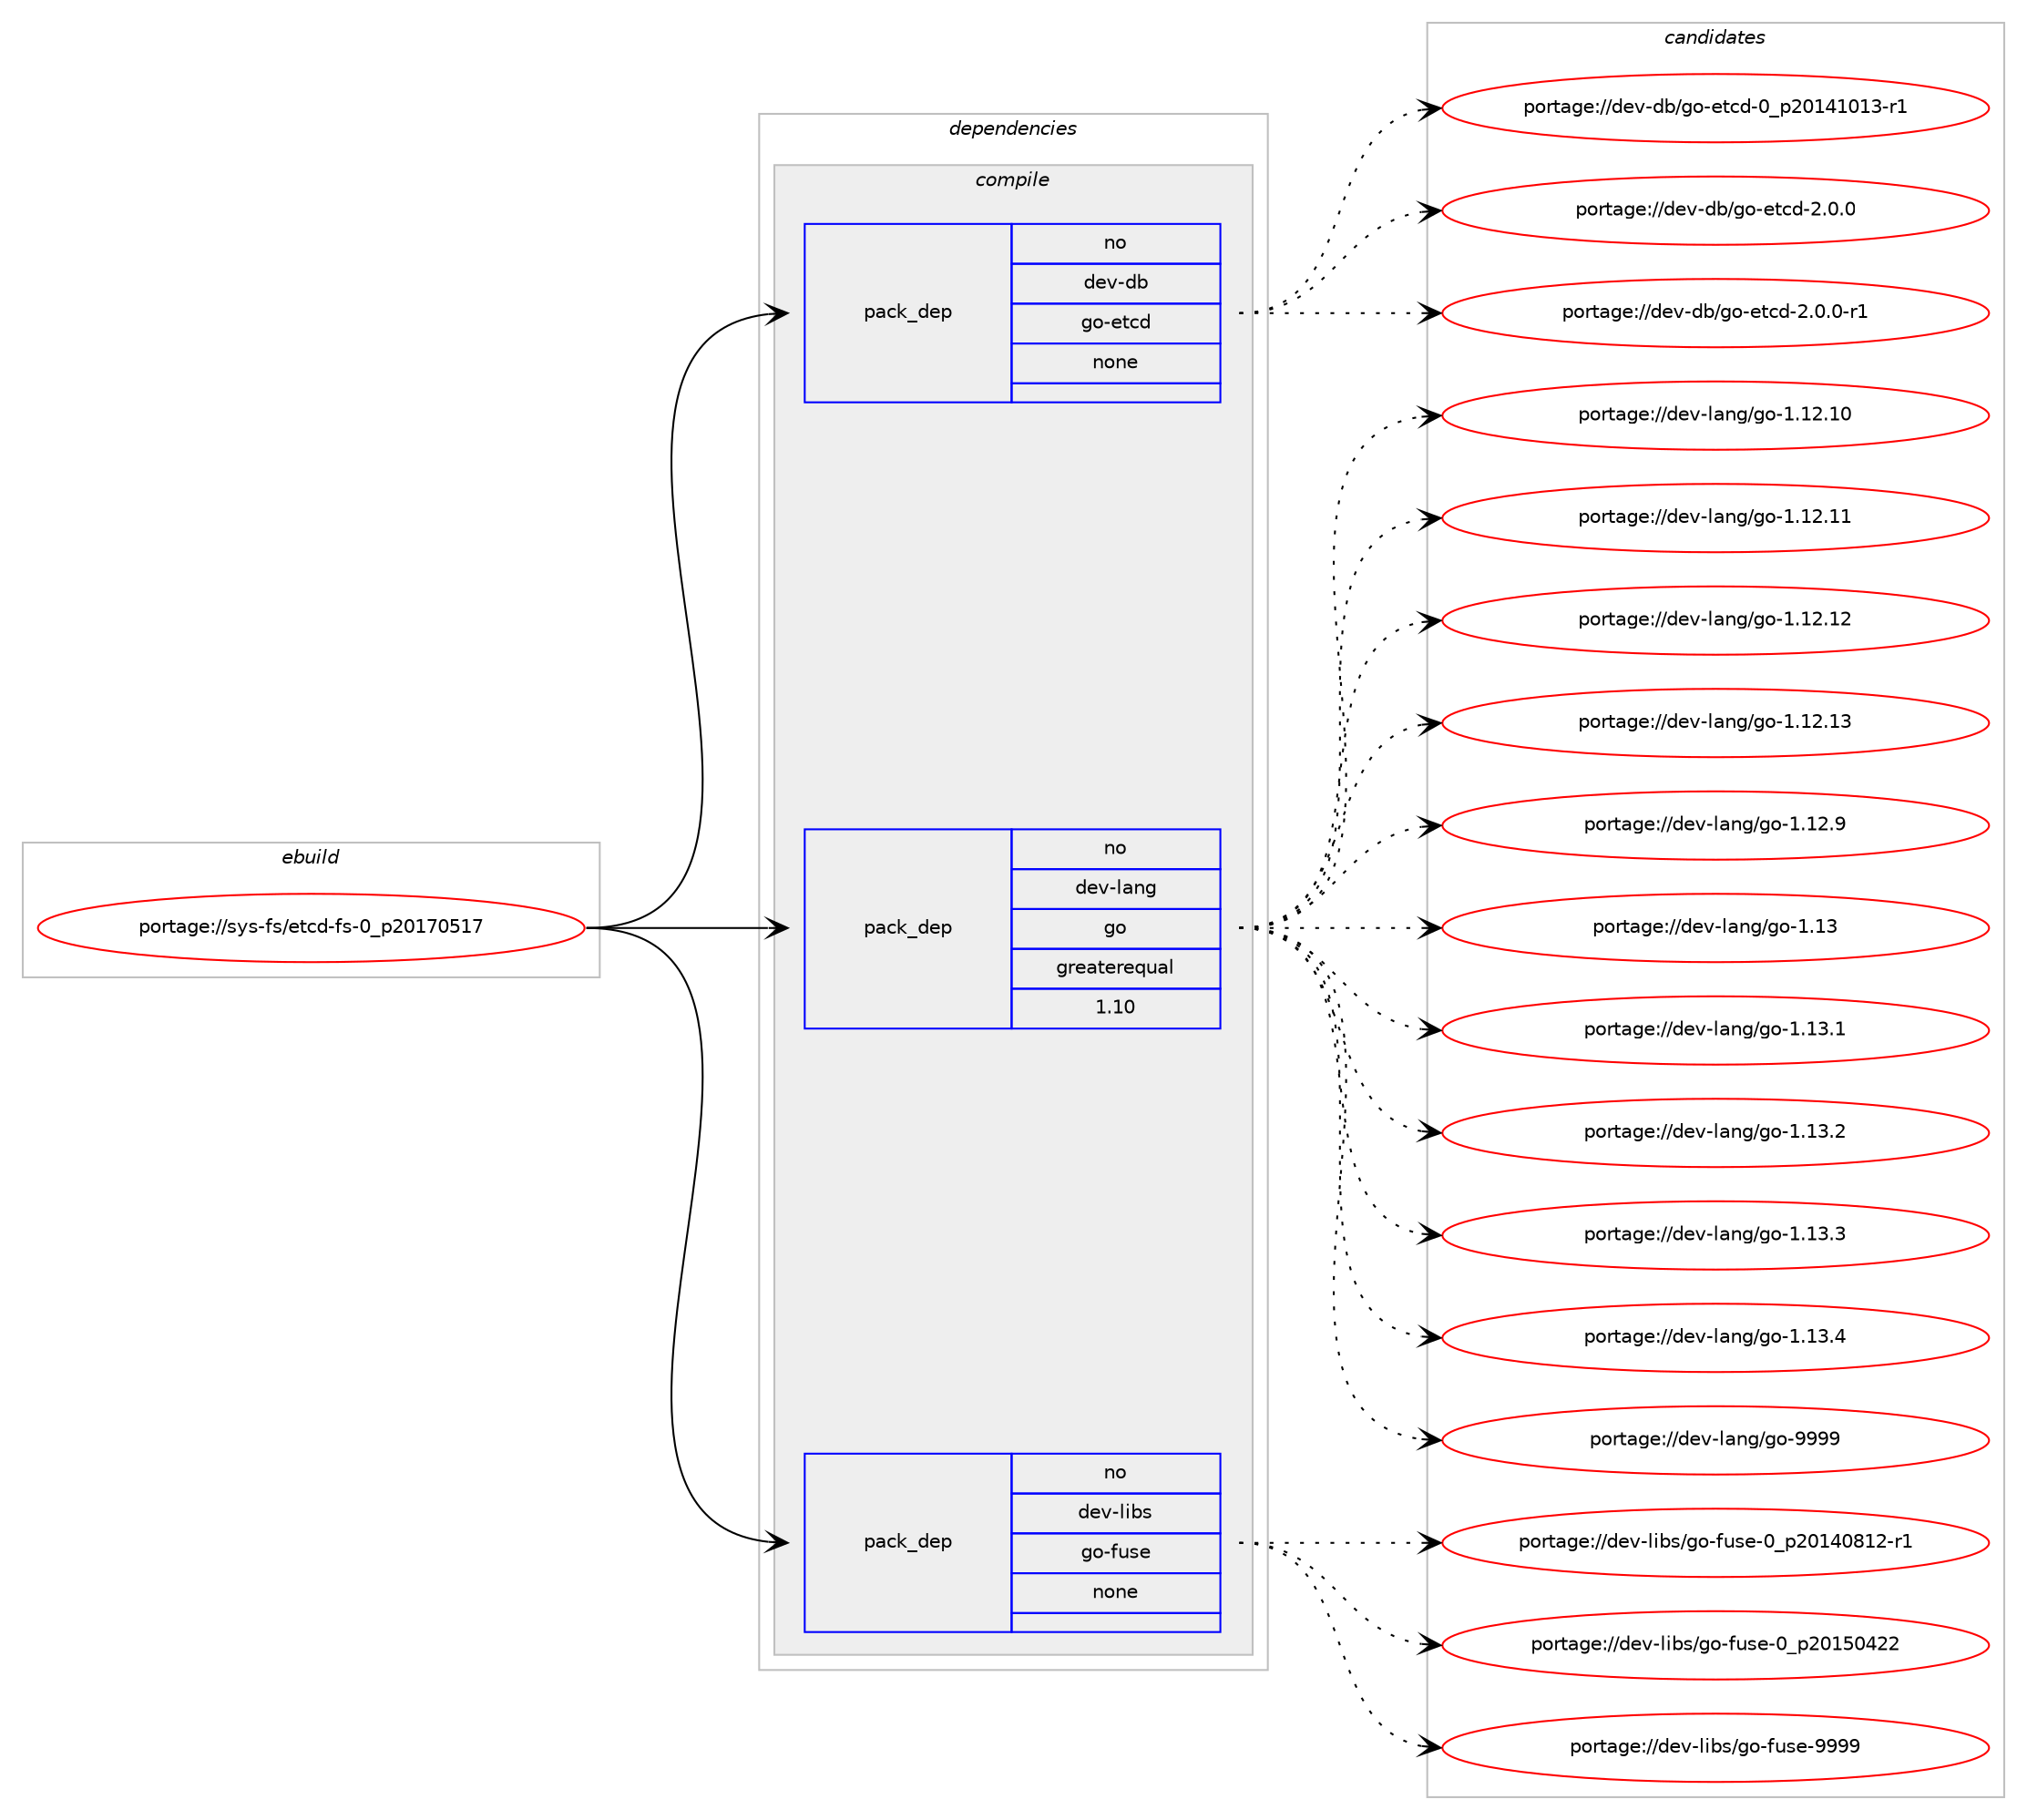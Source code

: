 digraph prolog {

# *************
# Graph options
# *************

newrank=true;
concentrate=true;
compound=true;
graph [rankdir=LR,fontname=Helvetica,fontsize=10,ranksep=1.5];#, ranksep=2.5, nodesep=0.2];
edge  [arrowhead=vee];
node  [fontname=Helvetica,fontsize=10];

# **********
# The ebuild
# **********

subgraph cluster_leftcol {
color=gray;
rank=same;
label=<<i>ebuild</i>>;
id [label="portage://sys-fs/etcd-fs-0_p20170517", color=red, width=4, href="../sys-fs/etcd-fs-0_p20170517.svg"];
}

# ****************
# The dependencies
# ****************

subgraph cluster_midcol {
color=gray;
label=<<i>dependencies</i>>;
subgraph cluster_compile {
fillcolor="#eeeeee";
style=filled;
label=<<i>compile</i>>;
subgraph pack315254 {
dependency425353 [label=<<TABLE BORDER="0" CELLBORDER="1" CELLSPACING="0" CELLPADDING="4" WIDTH="220"><TR><TD ROWSPAN="6" CELLPADDING="30">pack_dep</TD></TR><TR><TD WIDTH="110">no</TD></TR><TR><TD>dev-db</TD></TR><TR><TD>go-etcd</TD></TR><TR><TD>none</TD></TR><TR><TD></TD></TR></TABLE>>, shape=none, color=blue];
}
id:e -> dependency425353:w [weight=20,style="solid",arrowhead="vee"];
subgraph pack315255 {
dependency425354 [label=<<TABLE BORDER="0" CELLBORDER="1" CELLSPACING="0" CELLPADDING="4" WIDTH="220"><TR><TD ROWSPAN="6" CELLPADDING="30">pack_dep</TD></TR><TR><TD WIDTH="110">no</TD></TR><TR><TD>dev-lang</TD></TR><TR><TD>go</TD></TR><TR><TD>greaterequal</TD></TR><TR><TD>1.10</TD></TR></TABLE>>, shape=none, color=blue];
}
id:e -> dependency425354:w [weight=20,style="solid",arrowhead="vee"];
subgraph pack315256 {
dependency425355 [label=<<TABLE BORDER="0" CELLBORDER="1" CELLSPACING="0" CELLPADDING="4" WIDTH="220"><TR><TD ROWSPAN="6" CELLPADDING="30">pack_dep</TD></TR><TR><TD WIDTH="110">no</TD></TR><TR><TD>dev-libs</TD></TR><TR><TD>go-fuse</TD></TR><TR><TD>none</TD></TR><TR><TD></TD></TR></TABLE>>, shape=none, color=blue];
}
id:e -> dependency425355:w [weight=20,style="solid",arrowhead="vee"];
}
subgraph cluster_compileandrun {
fillcolor="#eeeeee";
style=filled;
label=<<i>compile and run</i>>;
}
subgraph cluster_run {
fillcolor="#eeeeee";
style=filled;
label=<<i>run</i>>;
}
}

# **************
# The candidates
# **************

subgraph cluster_choices {
rank=same;
color=gray;
label=<<i>candidates</i>>;

subgraph choice315254 {
color=black;
nodesep=1;
choiceportage100101118451009847103111451011169910045489511250484952494849514511449 [label="portage://dev-db/go-etcd-0_p20141013-r1", color=red, width=4,href="../dev-db/go-etcd-0_p20141013-r1.svg"];
choiceportage1001011184510098471031114510111699100455046484648 [label="portage://dev-db/go-etcd-2.0.0", color=red, width=4,href="../dev-db/go-etcd-2.0.0.svg"];
choiceportage10010111845100984710311145101116991004550464846484511449 [label="portage://dev-db/go-etcd-2.0.0-r1", color=red, width=4,href="../dev-db/go-etcd-2.0.0-r1.svg"];
dependency425353:e -> choiceportage100101118451009847103111451011169910045489511250484952494849514511449:w [style=dotted,weight="100"];
dependency425353:e -> choiceportage1001011184510098471031114510111699100455046484648:w [style=dotted,weight="100"];
dependency425353:e -> choiceportage10010111845100984710311145101116991004550464846484511449:w [style=dotted,weight="100"];
}
subgraph choice315255 {
color=black;
nodesep=1;
choiceportage1001011184510897110103471031114549464950464948 [label="portage://dev-lang/go-1.12.10", color=red, width=4,href="../dev-lang/go-1.12.10.svg"];
choiceportage1001011184510897110103471031114549464950464949 [label="portage://dev-lang/go-1.12.11", color=red, width=4,href="../dev-lang/go-1.12.11.svg"];
choiceportage1001011184510897110103471031114549464950464950 [label="portage://dev-lang/go-1.12.12", color=red, width=4,href="../dev-lang/go-1.12.12.svg"];
choiceportage1001011184510897110103471031114549464950464951 [label="portage://dev-lang/go-1.12.13", color=red, width=4,href="../dev-lang/go-1.12.13.svg"];
choiceportage10010111845108971101034710311145494649504657 [label="portage://dev-lang/go-1.12.9", color=red, width=4,href="../dev-lang/go-1.12.9.svg"];
choiceportage1001011184510897110103471031114549464951 [label="portage://dev-lang/go-1.13", color=red, width=4,href="../dev-lang/go-1.13.svg"];
choiceportage10010111845108971101034710311145494649514649 [label="portage://dev-lang/go-1.13.1", color=red, width=4,href="../dev-lang/go-1.13.1.svg"];
choiceportage10010111845108971101034710311145494649514650 [label="portage://dev-lang/go-1.13.2", color=red, width=4,href="../dev-lang/go-1.13.2.svg"];
choiceportage10010111845108971101034710311145494649514651 [label="portage://dev-lang/go-1.13.3", color=red, width=4,href="../dev-lang/go-1.13.3.svg"];
choiceportage10010111845108971101034710311145494649514652 [label="portage://dev-lang/go-1.13.4", color=red, width=4,href="../dev-lang/go-1.13.4.svg"];
choiceportage1001011184510897110103471031114557575757 [label="portage://dev-lang/go-9999", color=red, width=4,href="../dev-lang/go-9999.svg"];
dependency425354:e -> choiceportage1001011184510897110103471031114549464950464948:w [style=dotted,weight="100"];
dependency425354:e -> choiceportage1001011184510897110103471031114549464950464949:w [style=dotted,weight="100"];
dependency425354:e -> choiceportage1001011184510897110103471031114549464950464950:w [style=dotted,weight="100"];
dependency425354:e -> choiceportage1001011184510897110103471031114549464950464951:w [style=dotted,weight="100"];
dependency425354:e -> choiceportage10010111845108971101034710311145494649504657:w [style=dotted,weight="100"];
dependency425354:e -> choiceportage1001011184510897110103471031114549464951:w [style=dotted,weight="100"];
dependency425354:e -> choiceportage10010111845108971101034710311145494649514649:w [style=dotted,weight="100"];
dependency425354:e -> choiceportage10010111845108971101034710311145494649514650:w [style=dotted,weight="100"];
dependency425354:e -> choiceportage10010111845108971101034710311145494649514651:w [style=dotted,weight="100"];
dependency425354:e -> choiceportage10010111845108971101034710311145494649514652:w [style=dotted,weight="100"];
dependency425354:e -> choiceportage1001011184510897110103471031114557575757:w [style=dotted,weight="100"];
}
subgraph choice315256 {
color=black;
nodesep=1;
choiceportage1001011184510810598115471031114510211711510145489511250484952485649504511449 [label="portage://dev-libs/go-fuse-0_p20140812-r1", color=red, width=4,href="../dev-libs/go-fuse-0_p20140812-r1.svg"];
choiceportage100101118451081059811547103111451021171151014548951125048495348525050 [label="portage://dev-libs/go-fuse-0_p20150422", color=red, width=4,href="../dev-libs/go-fuse-0_p20150422.svg"];
choiceportage100101118451081059811547103111451021171151014557575757 [label="portage://dev-libs/go-fuse-9999", color=red, width=4,href="../dev-libs/go-fuse-9999.svg"];
dependency425355:e -> choiceportage1001011184510810598115471031114510211711510145489511250484952485649504511449:w [style=dotted,weight="100"];
dependency425355:e -> choiceportage100101118451081059811547103111451021171151014548951125048495348525050:w [style=dotted,weight="100"];
dependency425355:e -> choiceportage100101118451081059811547103111451021171151014557575757:w [style=dotted,weight="100"];
}
}

}
